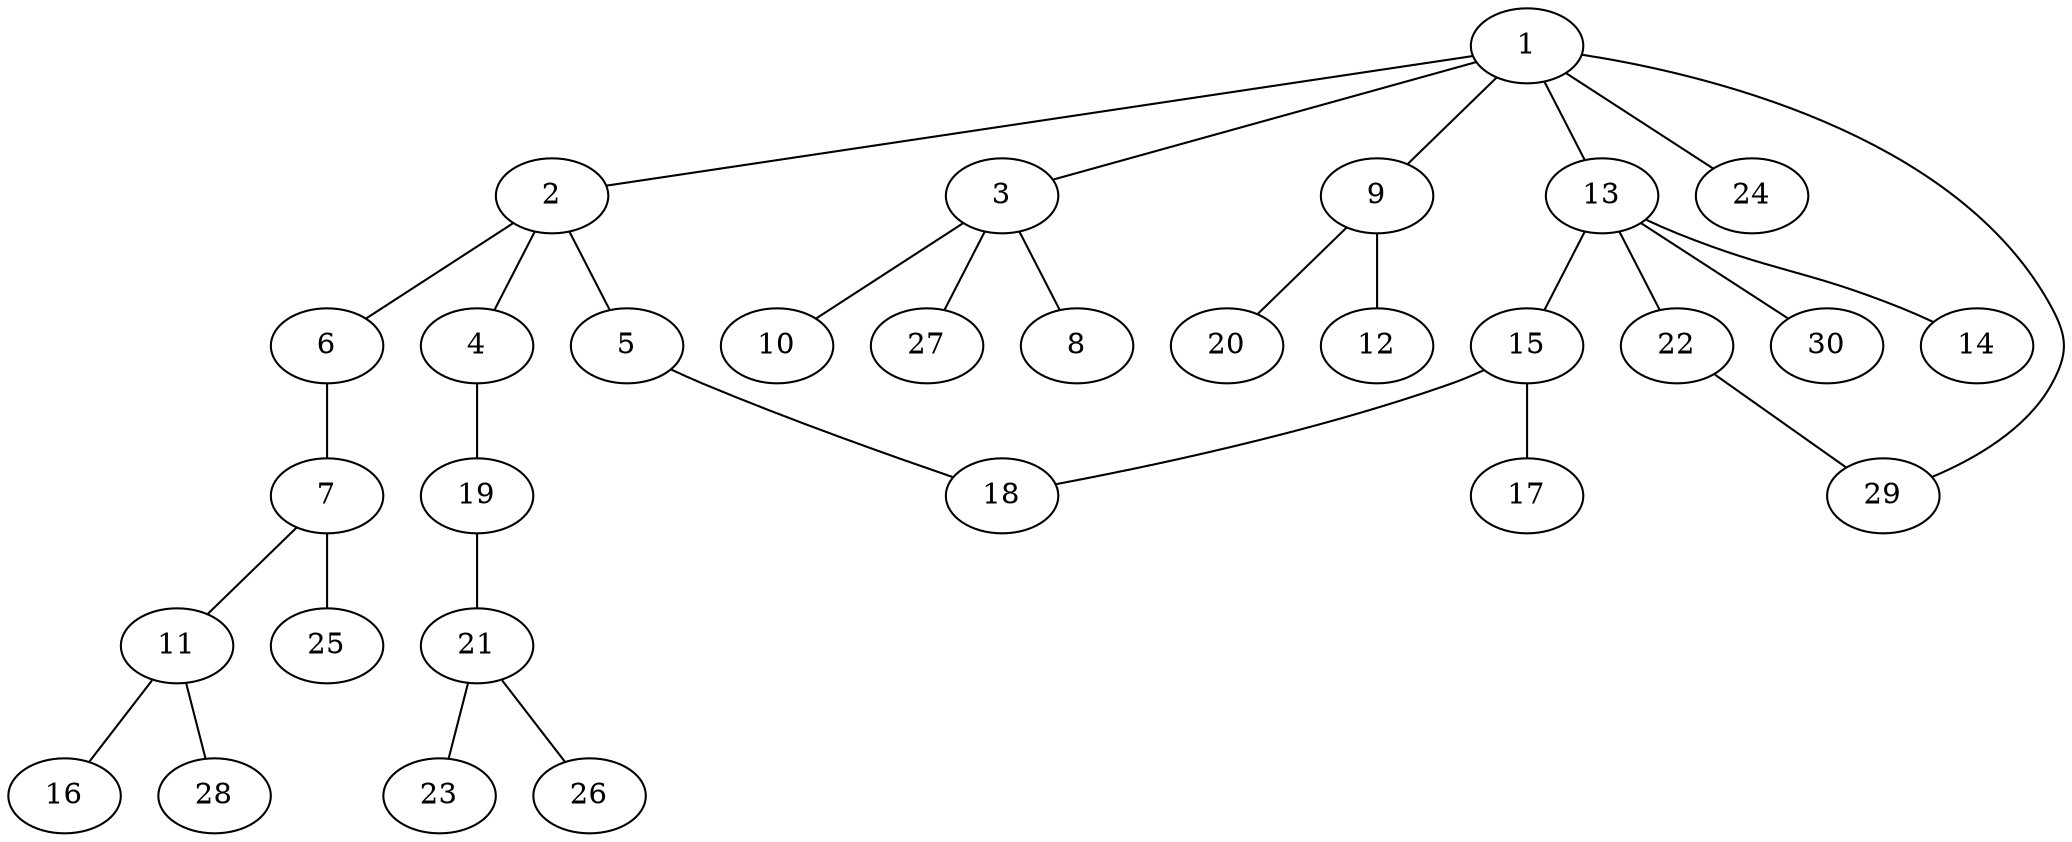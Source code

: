 graph graphname {1--2
1--3
1--9
1--13
1--24
1--29
2--4
2--5
2--6
3--8
3--10
3--27
4--19
5--18
6--7
7--11
7--25
9--12
9--20
11--16
11--28
13--14
13--15
13--22
13--30
15--17
15--18
19--21
21--23
21--26
22--29
}